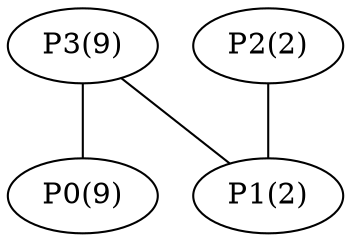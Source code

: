 graph network {
      "P0(9)";
      "P1(2)";
      "P2(2)";
      "P3(9)";
      "P2(2)" -- "P1(2)";
      "P3(9)" -- "P1(2)";
      "P3(9)" -- "P0(9)";
}
